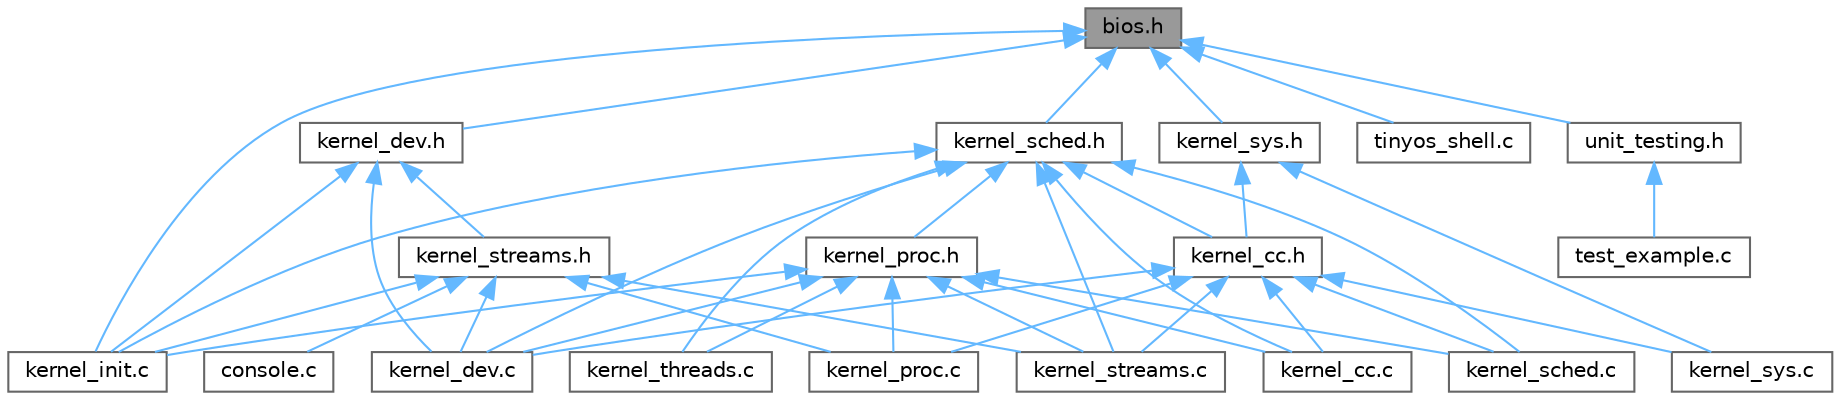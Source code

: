 digraph "bios.h"
{
 // LATEX_PDF_SIZE
  bgcolor="transparent";
  edge [fontname=Helvetica,fontsize=10,labelfontname=Helvetica,labelfontsize=10];
  node [fontname=Helvetica,fontsize=10,shape=box,height=0.2,width=0.4];
  Node1 [label="bios.h",height=0.2,width=0.4,color="gray40", fillcolor="grey60", style="filled", fontcolor="black",tooltip="The Virtual Machine API."];
  Node1 -> Node2 [dir="back",color="steelblue1",style="solid"];
  Node2 [label="kernel_dev.h",height=0.2,width=0.4,color="grey40", fillcolor="white", style="filled",URL="$kernel__dev_8h.html",tooltip="Device management."];
  Node2 -> Node3 [dir="back",color="steelblue1",style="solid"];
  Node3 [label="kernel_dev.c",height=0.2,width=0.4,color="grey40", fillcolor="white", style="filled",URL="$kernel__dev_8c_source.html",tooltip=" "];
  Node2 -> Node4 [dir="back",color="steelblue1",style="solid"];
  Node4 [label="kernel_init.c",height=0.2,width=0.4,color="grey40", fillcolor="white", style="filled",URL="$kernel__init_8c_source.html",tooltip=" "];
  Node2 -> Node5 [dir="back",color="steelblue1",style="solid"];
  Node5 [label="kernel_streams.h",height=0.2,width=0.4,color="grey40", fillcolor="white", style="filled",URL="$kernel__streams_8h.html",tooltip="Support for I/O streams."];
  Node5 -> Node6 [dir="back",color="steelblue1",style="solid"];
  Node6 [label="console.c",height=0.2,width=0.4,color="grey40", fillcolor="white", style="filled",URL="$console_8c_source.html",tooltip=" "];
  Node5 -> Node3 [dir="back",color="steelblue1",style="solid"];
  Node5 -> Node4 [dir="back",color="steelblue1",style="solid"];
  Node5 -> Node7 [dir="back",color="steelblue1",style="solid"];
  Node7 [label="kernel_proc.c",height=0.2,width=0.4,color="grey40", fillcolor="white", style="filled",URL="$kernel__proc_8c_source.html",tooltip=" "];
  Node5 -> Node8 [dir="back",color="steelblue1",style="solid"];
  Node8 [label="kernel_streams.c",height=0.2,width=0.4,color="grey40", fillcolor="white", style="filled",URL="$kernel__streams_8c_source.html",tooltip=" "];
  Node1 -> Node4 [dir="back",color="steelblue1",style="solid"];
  Node1 -> Node9 [dir="back",color="steelblue1",style="solid"];
  Node9 [label="kernel_sched.h",height=0.2,width=0.4,color="grey40", fillcolor="white", style="filled",URL="$kernel__sched_8h.html",tooltip="TinyOS kernel: The Scheduler API."];
  Node9 -> Node10 [dir="back",color="steelblue1",style="solid"];
  Node10 [label="kernel_cc.c",height=0.2,width=0.4,color="grey40", fillcolor="white", style="filled",URL="$kernel__cc_8c.html",tooltip="The implementation for concurrency control ."];
  Node9 -> Node11 [dir="back",color="steelblue1",style="solid"];
  Node11 [label="kernel_cc.h",height=0.2,width=0.4,color="grey40", fillcolor="white", style="filled",URL="$kernel__cc_8h.html",tooltip="Concurrency and preemption control API."];
  Node11 -> Node10 [dir="back",color="steelblue1",style="solid"];
  Node11 -> Node3 [dir="back",color="steelblue1",style="solid"];
  Node11 -> Node7 [dir="back",color="steelblue1",style="solid"];
  Node11 -> Node12 [dir="back",color="steelblue1",style="solid"];
  Node12 [label="kernel_sched.c",height=0.2,width=0.4,color="grey40", fillcolor="white", style="filled",URL="$kernel__sched_8c_source.html",tooltip=" "];
  Node11 -> Node8 [dir="back",color="steelblue1",style="solid"];
  Node11 -> Node13 [dir="back",color="steelblue1",style="solid"];
  Node13 [label="kernel_sys.c",height=0.2,width=0.4,color="grey40", fillcolor="white", style="filled",URL="$kernel__sys_8c_source.html",tooltip=" "];
  Node9 -> Node3 [dir="back",color="steelblue1",style="solid"];
  Node9 -> Node4 [dir="back",color="steelblue1",style="solid"];
  Node9 -> Node14 [dir="back",color="steelblue1",style="solid"];
  Node14 [label="kernel_proc.h",height=0.2,width=0.4,color="grey40", fillcolor="white", style="filled",URL="$kernel__proc_8h.html",tooltip="The process table and process management."];
  Node14 -> Node10 [dir="back",color="steelblue1",style="solid"];
  Node14 -> Node3 [dir="back",color="steelblue1",style="solid"];
  Node14 -> Node4 [dir="back",color="steelblue1",style="solid"];
  Node14 -> Node7 [dir="back",color="steelblue1",style="solid"];
  Node14 -> Node12 [dir="back",color="steelblue1",style="solid"];
  Node14 -> Node8 [dir="back",color="steelblue1",style="solid"];
  Node14 -> Node15 [dir="back",color="steelblue1",style="solid"];
  Node15 [label="kernel_threads.c",height=0.2,width=0.4,color="grey40", fillcolor="white", style="filled",URL="$kernel__threads_8c_source.html",tooltip=" "];
  Node9 -> Node12 [dir="back",color="steelblue1",style="solid"];
  Node9 -> Node8 [dir="back",color="steelblue1",style="solid"];
  Node9 -> Node15 [dir="back",color="steelblue1",style="solid"];
  Node1 -> Node16 [dir="back",color="steelblue1",style="solid"];
  Node16 [label="kernel_sys.h",height=0.2,width=0.4,color="grey40", fillcolor="white", style="filled",URL="$kernel__sys_8h_source.html",tooltip=" "];
  Node16 -> Node11 [dir="back",color="steelblue1",style="solid"];
  Node16 -> Node13 [dir="back",color="steelblue1",style="solid"];
  Node1 -> Node17 [dir="back",color="steelblue1",style="solid"];
  Node17 [label="tinyos_shell.c",height=0.2,width=0.4,color="grey40", fillcolor="white", style="filled",URL="$tinyos__shell_8c_source.html",tooltip=" "];
  Node1 -> Node18 [dir="back",color="steelblue1",style="solid"];
  Node18 [label="unit_testing.h",height=0.2,width=0.4,color="grey40", fillcolor="white", style="filled",URL="$unit__testing_8h.html",tooltip="A library for coding and running unit tests."];
  Node18 -> Node19 [dir="back",color="steelblue1",style="solid"];
  Node19 [label="test_example.c",height=0.2,width=0.4,color="grey40", fillcolor="white", style="filled",URL="$test__example_8c_source.html",tooltip=" "];
}
